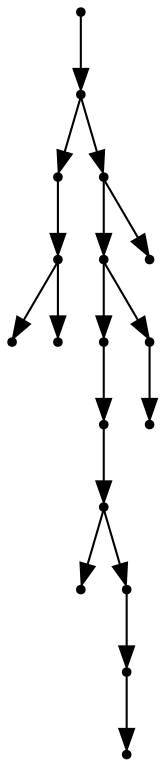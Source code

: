 digraph {
  17 [shape=point];
  16 [shape=point];
  3 [shape=point];
  2 [shape=point];
  0 [shape=point];
  1 [shape=point];
  15 [shape=point];
  13 [shape=point];
  10 [shape=point];
  9 [shape=point];
  8 [shape=point];
  4 [shape=point];
  7 [shape=point];
  6 [shape=point];
  5 [shape=point];
  12 [shape=point];
  11 [shape=point];
  14 [shape=point];
17 -> 16;
16 -> 3;
3 -> 2;
2 -> 0;
2 -> 1;
16 -> 15;
15 -> 13;
13 -> 10;
10 -> 9;
9 -> 8;
8 -> 4;
8 -> 7;
7 -> 6;
6 -> 5;
13 -> 12;
12 -> 11;
15 -> 14;
}
